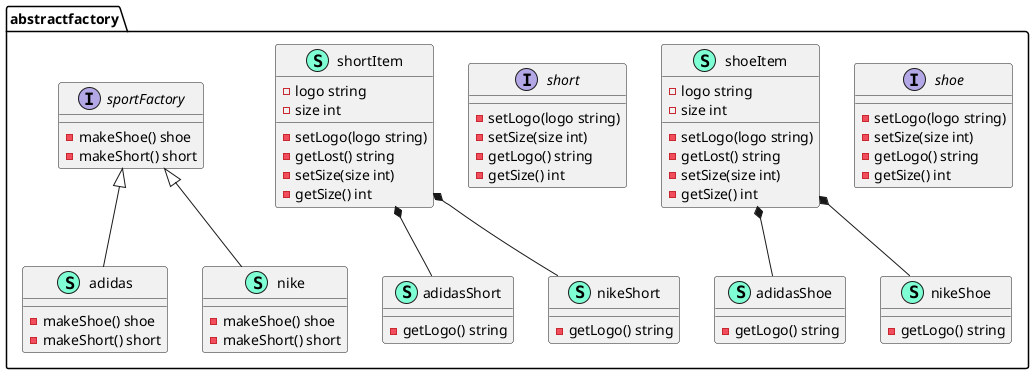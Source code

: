 @startuml
namespace abstractfactory {
    class adidas << (S,Aquamarine) >> {
        - makeShoe() shoe
        - makeShort() short

    }
    class adidasShoe << (S,Aquamarine) >> {
        - getLogo() string

    }
    class adidasShort << (S,Aquamarine) >> {
        - getLogo() string

    }
    class nike << (S,Aquamarine) >> {
        - makeShoe() shoe
        - makeShort() short

    }
    class nikeShoe << (S,Aquamarine) >> {
        - getLogo() string

    }
    class nikeShort << (S,Aquamarine) >> {
        - getLogo() string

    }
    interface shoe  {
        - setLogo(logo string) 
        - setSize(size int) 
        - getLogo() string
        - getSize() int

    }
    class shoeItem << (S,Aquamarine) >> {
        - logo string
        - size int

        - setLogo(logo string) 
        - getLost() string
        - setSize(size int) 
        - getSize() int

    }
    interface short  {
        - setLogo(logo string) 
        - setSize(size int) 
        - getLogo() string
        - getSize() int

    }
    class shortItem << (S,Aquamarine) >> {
        - logo string
        - size int

        - setLogo(logo string) 
        - getLost() string
        - setSize(size int) 
        - getSize() int

    }
    interface sportFactory  {
        - makeShoe() shoe
        - makeShort() short

    }
}
"abstractfactory.shoeItem" *-- "abstractfactory.adidasShoe"
"abstractfactory.shortItem" *-- "abstractfactory.adidasShort"
"abstractfactory.shoeItem" *-- "abstractfactory.nikeShoe"
"abstractfactory.shortItem" *-- "abstractfactory.nikeShort"

"abstractfactory.sportFactory" <|-- "abstractfactory.adidas"
"abstractfactory.sportFactory" <|-- "abstractfactory.nike"

@enduml
